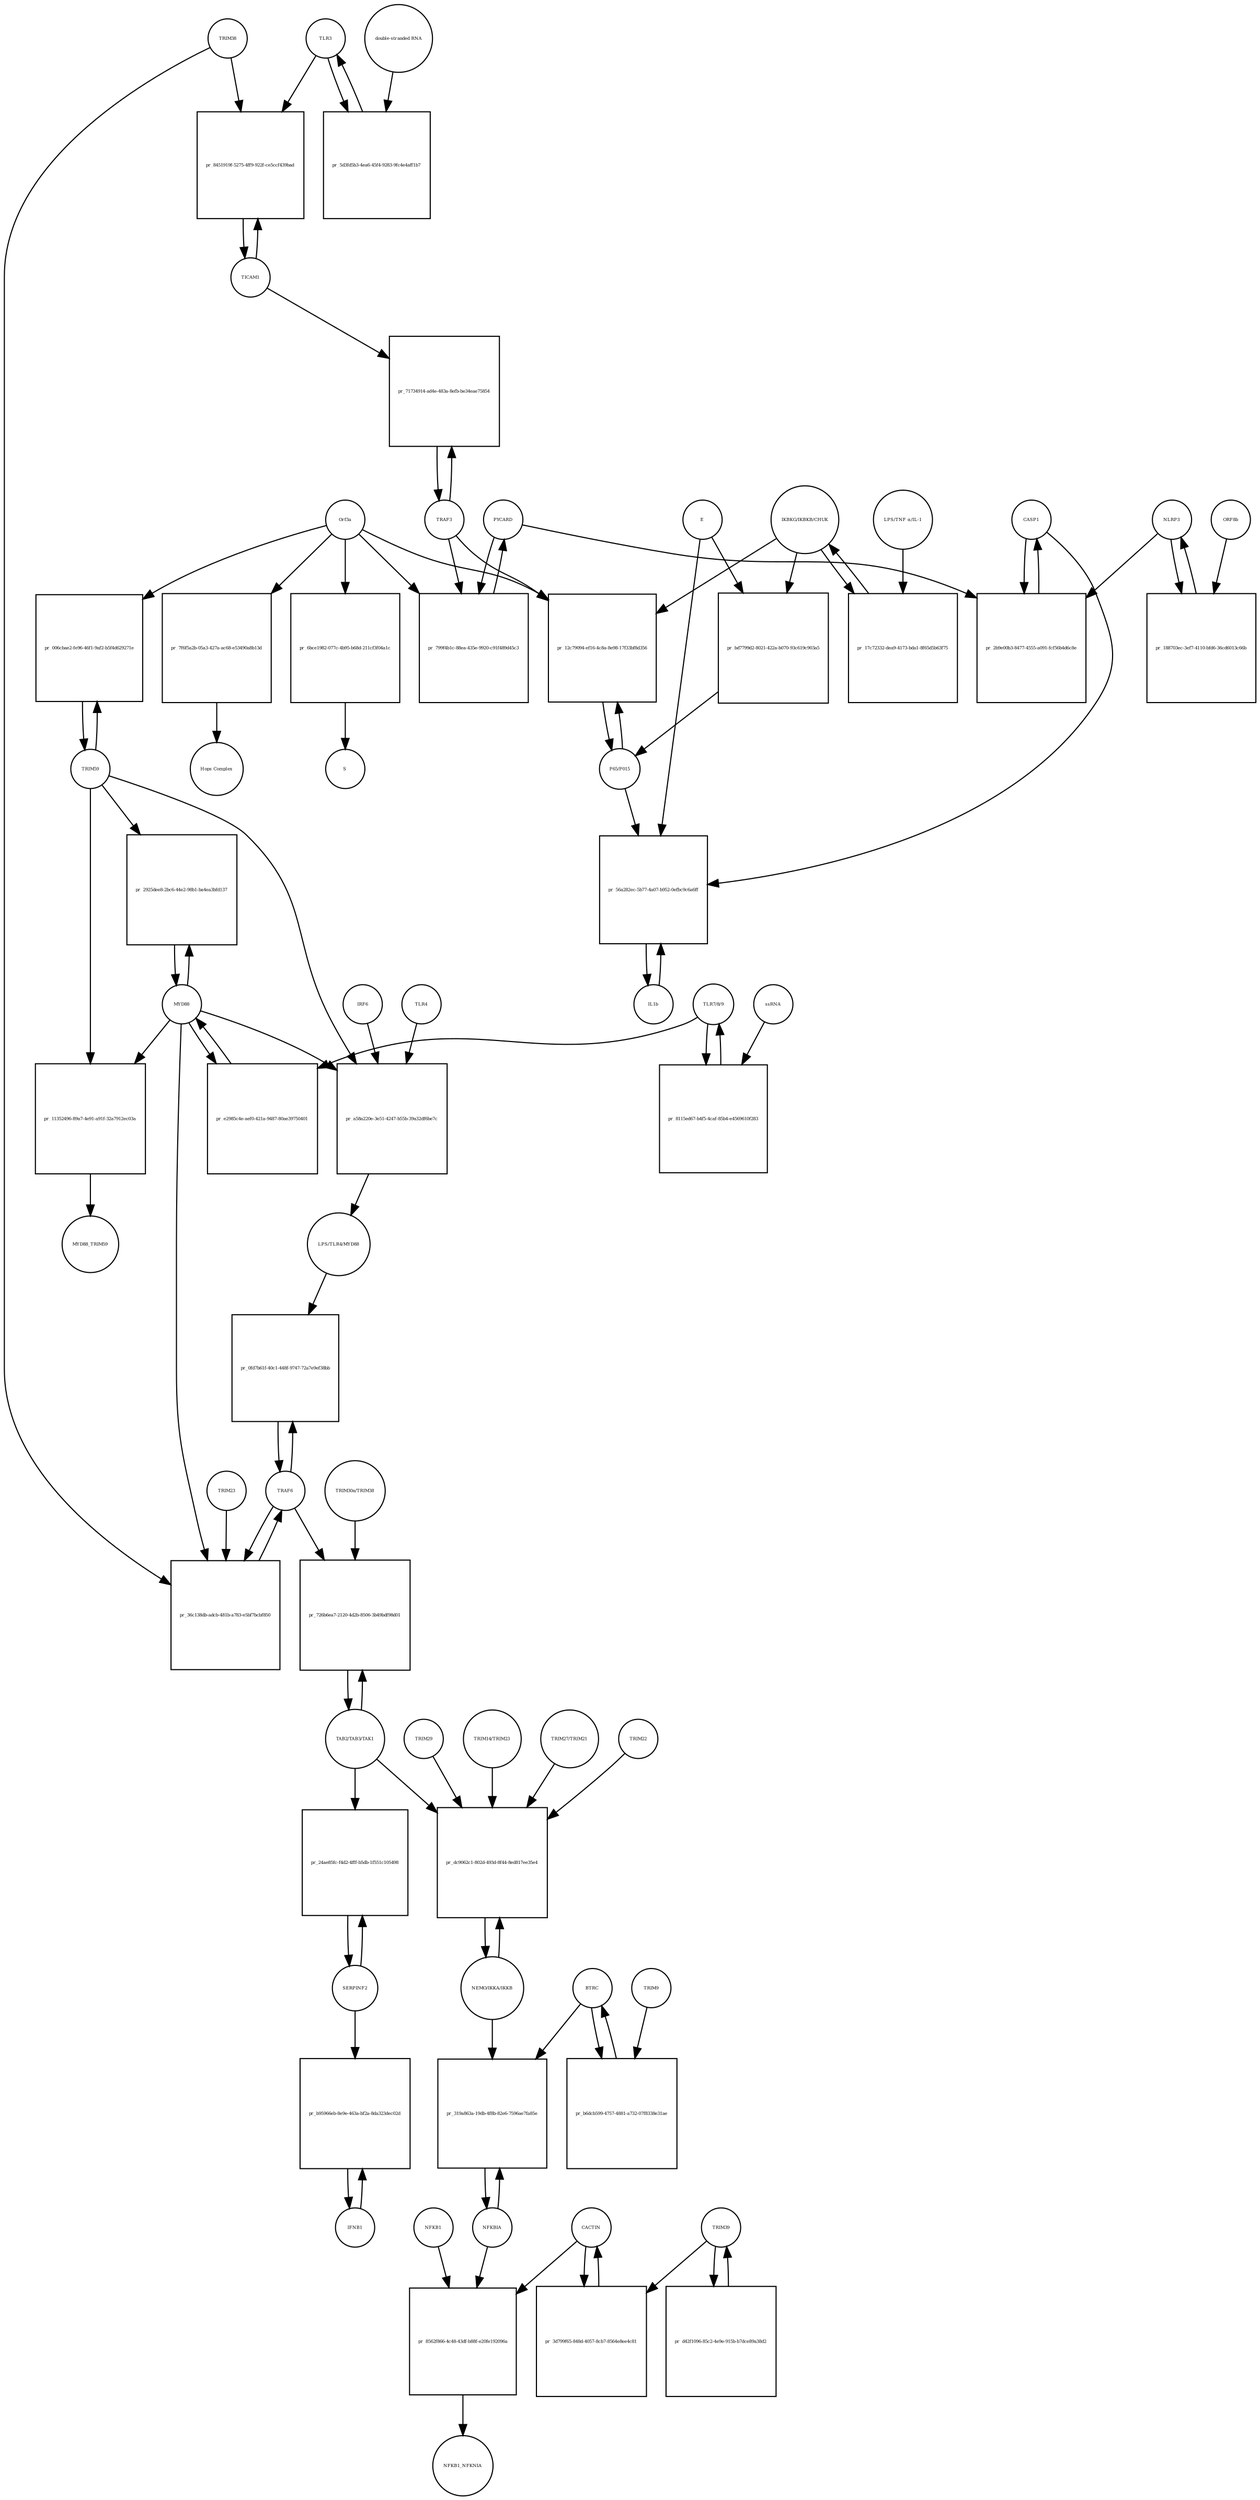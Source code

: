 strict digraph  {
CASP1 [annotation=urn_miriam_hgnc_1499, bipartite=0, cls=macromolecule, fontsize=4, label=CASP1, shape=circle];
"pr_2b9e00b3-8477-4555-a091-fcf56b4d6c8e" [annotation="", bipartite=1, cls=process, fontsize=4, label="pr_2b9e00b3-8477-4555-a091-fcf56b4d6c8e", shape=square];
PYCARD [annotation="", bipartite=0, cls="macromolecule multimer", fontsize=4, label=PYCARD, shape=circle];
NLRP3 [annotation="", bipartite=0, cls="macromolecule multimer", fontsize=4, label=NLRP3, shape=circle];
TRAF6 [annotation=urn_miriam_hgnc_12036, bipartite=0, cls=macromolecule, fontsize=4, label=TRAF6, shape=circle];
"pr_0fd7b61f-40c1-448f-9747-72a7e9ef38bb" [annotation="", bipartite=1, cls=process, fontsize=4, label="pr_0fd7b61f-40c1-448f-9747-72a7e9ef38bb", shape=square];
"LPS/TLR4/MYD88" [annotation="urn_miriam_hgnc_6121|urn_miriam_hgnc_11850|urn_miriam_hgnc_7562", bipartite=0, cls=complex, fontsize=4, label="LPS/TLR4/MYD88", shape=circle];
NFKBIA [annotation=urn_miriam_hgnc_7797, bipartite=0, cls=macromolecule, fontsize=4, label=NFKBIA, shape=circle];
"pr_319a863a-19db-4f8b-82e6-7596ae7fa85e" [annotation="", bipartite=1, cls=process, fontsize=4, label="pr_319a863a-19db-4f8b-82e6-7596ae7fa85e", shape=square];
BTRC [annotation=urn_miriam_hgnc_1144, bipartite=0, cls=macromolecule, fontsize=4, label=BTRC, shape=circle];
"NEMO/IKKA/IKKB" [annotation="urn_miriam_hgnc_5961|urn_miriam_hgnc_5960|urn_miriam_hgnc_1974", bipartite=0, cls=complex, fontsize=4, label="NEMO/IKKA/IKKB", shape=circle];
IL1b [annotation=urn_miriam_hgnc_5992, bipartite=0, cls=macromolecule, fontsize=4, label=IL1b, shape=circle];
"pr_56a282ec-5b77-4a07-b952-0efbc9c6a6ff" [annotation="", bipartite=1, cls=process, fontsize=4, label="pr_56a282ec-5b77-4a07-b952-0efbc9c6a6ff", shape=square];
E [annotation=urn_miriam_ncbiprotein_1796318600, bipartite=0, cls=macromolecule, fontsize=4, label=E, shape=circle];
"P65/P015" [annotation="urn_miriam_hgnc_9955|urn_miriam_hgnc_7794", bipartite=0, cls=complex, fontsize=4, label="P65/P015", shape=circle];
IFNB1 [annotation=urn_miriam_hgnc_5434, bipartite=0, cls=macromolecule, fontsize=4, label=IFNB1, shape=circle];
"pr_b95966eb-8e9e-463a-bf2a-8da323dec02d" [annotation="", bipartite=1, cls=process, fontsize=4, label="pr_b95966eb-8e9e-463a-bf2a-8da323dec02d", shape=square];
SERPINF2 [annotation=urn_miriam_hgnc_9075, bipartite=0, cls=macromolecule, fontsize=4, label=SERPINF2, shape=circle];
TLR3 [annotation=urn_miriam_hgnc_11849, bipartite=0, cls=macromolecule, fontsize=4, label=TLR3, shape=circle];
"pr_5d3fd5b3-4ea6-45f4-9283-9fc4e4aff1b7" [annotation="", bipartite=1, cls=process, fontsize=4, label="pr_5d3fd5b3-4ea6-45f4-9283-9fc4e4aff1b7", shape=square];
"double-stranded RNA" [annotation="", bipartite=0, cls="nucleic acid feature", fontsize=4, label="double-stranded RNA", shape=circle];
TICAM1 [annotation=urn_miriam_hgnc_18348, bipartite=0, cls=macromolecule, fontsize=4, label=TICAM1, shape=circle];
"pr_8451919f-5275-4ff9-922f-ce5ccf439bad" [annotation="", bipartite=1, cls=process, fontsize=4, label="pr_8451919f-5275-4ff9-922f-ce5ccf439bad", shape=square];
TRIM38 [annotation=urn_miriam_hgnc_10059, bipartite=0, cls=macromolecule, fontsize=4, label=TRIM38, shape=circle];
TRIM59 [annotation="urn_miriam_pubmed_22588174|urn_miriam_hgnc_30834", bipartite=0, cls=macromolecule, fontsize=4, label=TRIM59, shape=circle];
"pr_006cbae2-fe96-46f1-9af2-b5f4d629271e" [annotation="", bipartite=1, cls=process, fontsize=4, label="pr_006cbae2-fe96-46f1-9af2-b5f4d629271e", shape=square];
Orf3a [annotation=urn_miriam_uniprot_P0DTC3, bipartite=0, cls=macromolecule, fontsize=4, label=Orf3a, shape=circle];
"TLR7/8/9" [annotation="urn_miriam_hgnc_15633|urn_miriam_hgnc_15632|urn_miriam_hgnc_15631", bipartite=0, cls=complex, fontsize=4, label="TLR7/8/9", shape=circle];
"pr_8115ed67-b4f5-4caf-85b4-e4569610f283" [annotation="", bipartite=1, cls=process, fontsize=4, label="pr_8115ed67-b4f5-4caf-85b4-e4569610f283", shape=square];
ssRNA [annotation="", bipartite=0, cls="nucleic acid feature", fontsize=4, label=ssRNA, shape=circle];
MYD88 [annotation=urn_miriam_hgnc_7562, bipartite=0, cls=macromolecule, fontsize=4, label=MYD88, shape=circle];
"pr_e2985c4e-aef0-421a-9487-80ae39750401" [annotation="", bipartite=1, cls=process, fontsize=4, label="pr_e2985c4e-aef0-421a-9487-80ae39750401", shape=square];
"pr_36c138db-adcb-481b-a783-e5bf7bcbf850" [annotation="", bipartite=1, cls=process, fontsize=4, label="pr_36c138db-adcb-481b-a783-e5bf7bcbf850", shape=square];
TRIM23 [annotation=urn_miriam_hgnc_660, bipartite=0, cls=macromolecule, fontsize=4, label=TRIM23, shape=circle];
"TAB2/TAB3/TAK1" [annotation="urn_miriam_hgnc_17075|urn_miriam_hgnc_30681|urn_miriam_hgnc_6859", bipartite=0, cls=complex, fontsize=4, label="TAB2/TAB3/TAK1", shape=circle];
"pr_726b6ea7-2120-4d2b-8506-3b49bdf98d01" [annotation="", bipartite=1, cls=process, fontsize=4, label="pr_726b6ea7-2120-4d2b-8506-3b49bdf98d01", shape=square];
"TRIM30a/TRIM38" [annotation="urn_miriam_hgnc_10059|urn_miriam_uniprot_P15533", bipartite=0, cls=complex, fontsize=4, label="TRIM30a/TRIM38", shape=circle];
"pr_dc9062c1-802d-493d-8f44-8ed817ee35e4" [annotation="", bipartite=1, cls=process, fontsize=4, label="pr_dc9062c1-802d-493d-8f44-8ed817ee35e4", shape=square];
TRIM22 [annotation=urn_miriam_hgnc_16379, bipartite=0, cls=macromolecule, fontsize=4, label=TRIM22, shape=circle];
TRIM29 [annotation=urn_miriam_hgnc_17274, bipartite=0, cls=macromolecule, fontsize=4, label=TRIM29, shape=circle];
"TRIM14/TRIM23" [annotation="urn_miriam_hgnc_16283|urn_miriam_hgnc_660", bipartite=0, cls=complex, fontsize=4, label="TRIM14/TRIM23", shape=circle];
"TRIM27/TRIM21" [annotation="urn_miriam_hgnc_9975|urn_miriam_hgnc_11312", bipartite=0, cls=complex, fontsize=4, label="TRIM27/TRIM21", shape=circle];
"pr_24ae85fc-f4d2-4fff-b5db-1f551c105498" [annotation="", bipartite=1, cls=process, fontsize=4, label="pr_24ae85fc-f4d2-4fff-b5db-1f551c105498", shape=square];
TRAF3 [annotation=urn_miriam_hgnc_12033, bipartite=0, cls=macromolecule, fontsize=4, label=TRAF3, shape=circle];
"pr_71734914-ad4e-483a-8efb-be34eae75854" [annotation="", bipartite=1, cls=process, fontsize=4, label="pr_71734914-ad4e-483a-8efb-be34eae75854", shape=square];
NFKB1 [annotation=urn_miriam_hgnc_7794, bipartite=0, cls=macromolecule, fontsize=4, label=NFKB1, shape=circle];
"pr_8562f866-4c48-43df-b88f-e20fe192096a" [annotation="", bipartite=1, cls=process, fontsize=4, label="pr_8562f866-4c48-43df-b88f-e20fe192096a", shape=square];
NFKB1_NFKNIA [annotation="", bipartite=0, cls=complex, fontsize=4, label=NFKB1_NFKNIA, shape=circle];
CACTIN [annotation=urn_miriam_hgnc_29938, bipartite=0, cls=macromolecule, fontsize=4, label=CACTIN, shape=circle];
"IKBKG/IKBKB/CHUK" [annotation="urn_miriam_hgnc_5961|urn_miriam_hgnc_5960|urn_miriam_hgnc_1974", bipartite=0, cls=complex, fontsize=4, label="IKBKG/IKBKB/CHUK", shape=circle];
"pr_17c72332-dea9-4173-bda1-8f65d5b63f75" [annotation="", bipartite=1, cls=process, fontsize=4, label="pr_17c72332-dea9-4173-bda1-8f65d5b63f75", shape=square];
"LPS/TNF α/IL-1" [annotation="urn_miriam_hgnc_6121|urn_miriam_hgnc_11916|urn_miriam_hgnc_5991", bipartite=0, cls=complex, fontsize=4, label="LPS/TNF α/IL-1", shape=circle];
"pr_6bce1982-077c-4b95-b68d-211cf3f04a1c" [annotation="", bipartite=1, cls=process, fontsize=4, label="pr_6bce1982-077c-4b95-b68d-211cf3f04a1c", shape=square];
S [annotation=urn_miriam_uniprot_P0DTC2, bipartite=0, cls=macromolecule, fontsize=4, label=S, shape=circle];
"pr_12c79094-ef16-4c8a-8e98-17f33bf8d356" [annotation="", bipartite=1, cls=process, fontsize=4, label="pr_12c79094-ef16-4c8a-8e98-17f33bf8d356", shape=square];
"pr_799f4b1c-88ea-435e-9920-c91f489d45c3" [annotation="", bipartite=1, cls=process, fontsize=4, label="pr_799f4b1c-88ea-435e-9920-c91f489d45c3", shape=square];
"pr_188703ec-3ef7-4110-bfd6-36cd6013c66b" [annotation="", bipartite=1, cls=process, fontsize=4, label="pr_188703ec-3ef7-4110-bfd6-36cd6013c66b", shape=square];
ORF8b [annotation=urn_miriam_ncbiprotein_BCD58760, bipartite=0, cls=macromolecule, fontsize=4, label=ORF8b, shape=circle];
"pr_b6dcb599-4757-4881-a732-07f8338e31ae" [annotation="", bipartite=1, cls=process, fontsize=4, label="pr_b6dcb599-4757-4881-a732-07f8338e31ae", shape=square];
TRIM9 [annotation=urn_miriam_hgnc_16288, bipartite=0, cls=macromolecule, fontsize=4, label=TRIM9, shape=circle];
"pr_bd7799d2-8021-422a-b070-93c619c903a5" [annotation="", bipartite=1, cls=process, fontsize=4, label="pr_bd7799d2-8021-422a-b070-93c619c903a5", shape=square];
"pr_3d799f65-848d-4057-8cb7-8564e8ee4c81" [annotation="", bipartite=1, cls=process, fontsize=4, label="pr_3d799f65-848d-4057-8cb7-8564e8ee4c81", shape=square];
TRIM39 [annotation=urn_miriam_hgnc_10065, bipartite=0, cls=macromolecule, fontsize=4, label=TRIM39, shape=circle];
"pr_d42f1096-85c2-4e9e-915b-b7dce89a38d2" [annotation="", bipartite=1, cls=process, fontsize=4, label="pr_d42f1096-85c2-4e9e-915b-b7dce89a38d2", shape=square];
"pr_7f6f5a2b-05a3-427a-ac68-e53490a8b13d" [annotation="", bipartite=1, cls=process, fontsize=4, label="pr_7f6f5a2b-05a3-427a-ac68-e53490a8b13d", shape=square];
"Hops Complex" [annotation="urn_miriam_uniprot_J9TC74|urn_miriam_hgnc_14583|urn_miriam_hgnc_20593|urn_miriam_hgnc_24048|urn_miriam_hgnc_5013|urn_miriam_hgnc_20266", bipartite=0, cls=complex, fontsize=4, label="Hops Complex", shape=circle];
TLR4 [annotation="", bipartite=0, cls=macromolecule, fontsize=4, label=TLR4, shape=circle];
"pr_a58a220e-3e51-4247-b55b-39a32df6be7c" [annotation="", bipartite=1, cls=process, fontsize=4, label="pr_a58a220e-3e51-4247-b55b-39a32df6be7c", shape=square];
IRF6 [annotation="", bipartite=0, cls=macromolecule, fontsize=4, label=IRF6, shape=circle];
"pr_2925dee8-2bc6-44e2-98b1-ba4ea3bfd137" [annotation="", bipartite=1, cls=process, fontsize=4, label="pr_2925dee8-2bc6-44e2-98b1-ba4ea3bfd137", shape=square];
"pr_11352496-89a7-4e91-a91f-32a7912ec03a" [annotation="", bipartite=1, cls=process, fontsize=4, label="pr_11352496-89a7-4e91-a91f-32a7912ec03a", shape=square];
MYD88_TRIM59 [annotation="", bipartite=0, cls=complex, fontsize=4, label=MYD88_TRIM59, shape=circle];
CASP1 -> "pr_2b9e00b3-8477-4555-a091-fcf56b4d6c8e"  [annotation="", interaction_type=consumption];
CASP1 -> "pr_56a282ec-5b77-4a07-b952-0efbc9c6a6ff"  [annotation=urn_miriam_pubmed_31034780, interaction_type=catalysis];
"pr_2b9e00b3-8477-4555-a091-fcf56b4d6c8e" -> CASP1  [annotation="", interaction_type=production];
PYCARD -> "pr_2b9e00b3-8477-4555-a091-fcf56b4d6c8e"  [annotation="", interaction_type=consumption];
PYCARD -> "pr_799f4b1c-88ea-435e-9920-c91f489d45c3"  [annotation="", interaction_type=consumption];
NLRP3 -> "pr_2b9e00b3-8477-4555-a091-fcf56b4d6c8e"  [annotation="", interaction_type=consumption];
NLRP3 -> "pr_188703ec-3ef7-4110-bfd6-36cd6013c66b"  [annotation="", interaction_type=consumption];
TRAF6 -> "pr_0fd7b61f-40c1-448f-9747-72a7e9ef38bb"  [annotation="", interaction_type=consumption];
TRAF6 -> "pr_36c138db-adcb-481b-a783-e5bf7bcbf850"  [annotation="", interaction_type=consumption];
TRAF6 -> "pr_726b6ea7-2120-4d2b-8506-3b49bdf98d01"  [annotation="urn_miriam_pubmed_23758787|urn_miriam_pubmed_25172371|urn_miriam_pubmed_18345001", interaction_type="necessary stimulation"];
"pr_0fd7b61f-40c1-448f-9747-72a7e9ef38bb" -> TRAF6  [annotation="", interaction_type=production];
"LPS/TLR4/MYD88" -> "pr_0fd7b61f-40c1-448f-9747-72a7e9ef38bb"  [annotation=urn_miriam_pubmed_23758787, interaction_type=catalysis];
NFKBIA -> "pr_319a863a-19db-4f8b-82e6-7596ae7fa85e"  [annotation="", interaction_type=consumption];
NFKBIA -> "pr_8562f866-4c48-43df-b88f-e20fe192096a"  [annotation="", interaction_type=consumption];
"pr_319a863a-19db-4f8b-82e6-7596ae7fa85e" -> NFKBIA  [annotation="", interaction_type=production];
BTRC -> "pr_319a863a-19db-4f8b-82e6-7596ae7fa85e"  [annotation=urn_miriam_pubmed_21135871, interaction_type=catalysis];
BTRC -> "pr_b6dcb599-4757-4881-a732-07f8338e31ae"  [annotation="", interaction_type=consumption];
"NEMO/IKKA/IKKB" -> "pr_319a863a-19db-4f8b-82e6-7596ae7fa85e"  [annotation=urn_miriam_pubmed_21135871, interaction_type=catalysis];
"NEMO/IKKA/IKKB" -> "pr_dc9062c1-802d-493d-8f44-8ed817ee35e4"  [annotation="", interaction_type=consumption];
IL1b -> "pr_56a282ec-5b77-4a07-b952-0efbc9c6a6ff"  [annotation="", interaction_type=consumption];
"pr_56a282ec-5b77-4a07-b952-0efbc9c6a6ff" -> IL1b  [annotation="", interaction_type=production];
E -> "pr_56a282ec-5b77-4a07-b952-0efbc9c6a6ff"  [annotation=urn_miriam_pubmed_31034780, interaction_type=catalysis];
E -> "pr_bd7799d2-8021-422a-b070-93c619c903a5"  [annotation="urn_miriam_pubmed_32172672|urn_miriam_taxonomy_2697049", interaction_type="necessary stimulation"];
"P65/P015" -> "pr_56a282ec-5b77-4a07-b952-0efbc9c6a6ff"  [annotation=urn_miriam_pubmed_31034780, interaction_type=stimulation];
"P65/P015" -> "pr_12c79094-ef16-4c8a-8e98-17f33bf8d356"  [annotation="", interaction_type=consumption];
IFNB1 -> "pr_b95966eb-8e9e-463a-bf2a-8da323dec02d"  [annotation="", interaction_type=consumption];
"pr_b95966eb-8e9e-463a-bf2a-8da323dec02d" -> IFNB1  [annotation="", interaction_type=production];
SERPINF2 -> "pr_b95966eb-8e9e-463a-bf2a-8da323dec02d"  [annotation=urn_miriam_pubmed_17706453, interaction_type=stimulation];
SERPINF2 -> "pr_24ae85fc-f4d2-4fff-b5db-1f551c105498"  [annotation="", interaction_type=consumption];
TLR3 -> "pr_5d3fd5b3-4ea6-45f4-9283-9fc4e4aff1b7"  [annotation="", interaction_type=consumption];
TLR3 -> "pr_8451919f-5275-4ff9-922f-ce5ccf439bad"  [annotation="urn_miriam_pubmed_23758787|urn_miriam_pubmed_22539786", interaction_type="necessary stimulation"];
"pr_5d3fd5b3-4ea6-45f4-9283-9fc4e4aff1b7" -> TLR3  [annotation="", interaction_type=production];
"double-stranded RNA" -> "pr_5d3fd5b3-4ea6-45f4-9283-9fc4e4aff1b7"  [annotation=urn_miriam_pubmed_23758787, interaction_type="necessary stimulation"];
TICAM1 -> "pr_8451919f-5275-4ff9-922f-ce5ccf439bad"  [annotation="", interaction_type=consumption];
TICAM1 -> "pr_71734914-ad4e-483a-8efb-be34eae75854"  [annotation=urn_miriam_pubmed_28829373, interaction_type="necessary stimulation"];
"pr_8451919f-5275-4ff9-922f-ce5ccf439bad" -> TICAM1  [annotation="", interaction_type=production];
TRIM38 -> "pr_8451919f-5275-4ff9-922f-ce5ccf439bad"  [annotation="urn_miriam_pubmed_23758787|urn_miriam_pubmed_22539786", interaction_type=inhibition];
TRIM38 -> "pr_36c138db-adcb-481b-a783-e5bf7bcbf850"  [annotation="urn_miriam_pubmed_15361868|urn_miriam_pubmed_22539786|urn_miriam_pubmed_20724660", interaction_type=inhibition];
TRIM59 -> "pr_006cbae2-fe96-46f1-9af2-b5f4d629271e"  [annotation="", interaction_type=consumption];
TRIM59 -> "pr_a58a220e-3e51-4247-b55b-39a32df6be7c"  [annotation="", interaction_type=inhibition];
TRIM59 -> "pr_2925dee8-2bc6-44e2-98b1-ba4ea3bfd137"  [annotation="", interaction_type=inhibition];
TRIM59 -> "pr_11352496-89a7-4e91-a91f-32a7912ec03a"  [annotation="", interaction_type=consumption];
"pr_006cbae2-fe96-46f1-9af2-b5f4d629271e" -> TRIM59  [annotation="", interaction_type=production];
Orf3a -> "pr_006cbae2-fe96-46f1-9af2-b5f4d629271e"  [annotation=urn_miriam_pubmed_28829373, interaction_type="necessary stimulation"];
Orf3a -> "pr_6bce1982-077c-4b95-b68d-211cf3f04a1c"  [annotation=urn_miriam_pubmed_32172672, interaction_type="necessary stimulation"];
Orf3a -> "pr_12c79094-ef16-4c8a-8e98-17f33bf8d356"  [annotation="urn_miriam_pubmed_31034780|urn_miriam_pubmed_32172672", interaction_type="necessary stimulation"];
Orf3a -> "pr_799f4b1c-88ea-435e-9920-c91f489d45c3"  [annotation=urn_miriam_pubmed_32172672, interaction_type="necessary stimulation"];
Orf3a -> "pr_7f6f5a2b-05a3-427a-ac68-e53490a8b13d"  [annotation="urn_miriam_pubmed_15316659|urn_miriam_pubmed_17715238|urn_miriam_pubmed_25375324|urn_miriam_pubmed_19590927", interaction_type="necessary stimulation"];
"TLR7/8/9" -> "pr_8115ed67-b4f5-4caf-85b4-e4569610f283"  [annotation="", interaction_type=consumption];
"TLR7/8/9" -> "pr_e2985c4e-aef0-421a-9487-80ae39750401"  [annotation=urn_miriam_pubmed_15361868, interaction_type="necessary stimulation"];
"pr_8115ed67-b4f5-4caf-85b4-e4569610f283" -> "TLR7/8/9"  [annotation="", interaction_type=production];
ssRNA -> "pr_8115ed67-b4f5-4caf-85b4-e4569610f283"  [annotation=urn_miriam_pubmed_21782231, interaction_type="necessary stimulation"];
MYD88 -> "pr_e2985c4e-aef0-421a-9487-80ae39750401"  [annotation="", interaction_type=consumption];
MYD88 -> "pr_36c138db-adcb-481b-a783-e5bf7bcbf850"  [annotation="urn_miriam_pubmed_15361868|urn_miriam_pubmed_22539786|urn_miriam_pubmed_20724660", interaction_type="necessary stimulation"];
MYD88 -> "pr_a58a220e-3e51-4247-b55b-39a32df6be7c"  [annotation="", interaction_type=consumption];
MYD88 -> "pr_2925dee8-2bc6-44e2-98b1-ba4ea3bfd137"  [annotation="", interaction_type=consumption];
MYD88 -> "pr_11352496-89a7-4e91-a91f-32a7912ec03a"  [annotation="", interaction_type=consumption];
"pr_e2985c4e-aef0-421a-9487-80ae39750401" -> MYD88  [annotation="", interaction_type=production];
"pr_36c138db-adcb-481b-a783-e5bf7bcbf850" -> TRAF6  [annotation="", interaction_type=production];
TRIM23 -> "pr_36c138db-adcb-481b-a783-e5bf7bcbf850"  [annotation="urn_miriam_pubmed_15361868|urn_miriam_pubmed_22539786|urn_miriam_pubmed_20724660", interaction_type="necessary stimulation"];
"TAB2/TAB3/TAK1" -> "pr_726b6ea7-2120-4d2b-8506-3b49bdf98d01"  [annotation="", interaction_type=consumption];
"TAB2/TAB3/TAK1" -> "pr_dc9062c1-802d-493d-8f44-8ed817ee35e4"  [annotation="urn_miriam_pubmed_23758787|urn_miriam_pubmed_23408607|urn_miriam_pubmed_26358190|urn_miriam_pubmed_27695001|urn_miriam_pubmed_24379373|urn_miriam_pubmed_20724660", interaction_type="necessary stimulation"];
"TAB2/TAB3/TAK1" -> "pr_24ae85fc-f4d2-4fff-b5db-1f551c105498"  [annotation=urn_miriam_pubmed_17706453, interaction_type="necessary stimulation"];
"pr_726b6ea7-2120-4d2b-8506-3b49bdf98d01" -> "TAB2/TAB3/TAK1"  [annotation="", interaction_type=production];
"TRIM30a/TRIM38" -> "pr_726b6ea7-2120-4d2b-8506-3b49bdf98d01"  [annotation="urn_miriam_pubmed_23758787|urn_miriam_pubmed_25172371|urn_miriam_pubmed_18345001", interaction_type=inhibition];
"pr_dc9062c1-802d-493d-8f44-8ed817ee35e4" -> "NEMO/IKKA/IKKB"  [annotation="", interaction_type=production];
TRIM22 -> "pr_dc9062c1-802d-493d-8f44-8ed817ee35e4"  [annotation="urn_miriam_pubmed_23758787|urn_miriam_pubmed_23408607|urn_miriam_pubmed_26358190|urn_miriam_pubmed_27695001|urn_miriam_pubmed_24379373|urn_miriam_pubmed_20724660", interaction_type=inhibition];
TRIM29 -> "pr_dc9062c1-802d-493d-8f44-8ed817ee35e4"  [annotation="urn_miriam_pubmed_23758787|urn_miriam_pubmed_23408607|urn_miriam_pubmed_26358190|urn_miriam_pubmed_27695001|urn_miriam_pubmed_24379373|urn_miriam_pubmed_20724660", interaction_type=inhibition];
"TRIM14/TRIM23" -> "pr_dc9062c1-802d-493d-8f44-8ed817ee35e4"  [annotation="urn_miriam_pubmed_23758787|urn_miriam_pubmed_23408607|urn_miriam_pubmed_26358190|urn_miriam_pubmed_27695001|urn_miriam_pubmed_24379373|urn_miriam_pubmed_20724660", interaction_type="necessary stimulation"];
"TRIM27/TRIM21" -> "pr_dc9062c1-802d-493d-8f44-8ed817ee35e4"  [annotation="urn_miriam_pubmed_23758787|urn_miriam_pubmed_23408607|urn_miriam_pubmed_26358190|urn_miriam_pubmed_27695001|urn_miriam_pubmed_24379373|urn_miriam_pubmed_20724660", interaction_type=inhibition];
"pr_24ae85fc-f4d2-4fff-b5db-1f551c105498" -> SERPINF2  [annotation="", interaction_type=production];
TRAF3 -> "pr_71734914-ad4e-483a-8efb-be34eae75854"  [annotation="", interaction_type=consumption];
TRAF3 -> "pr_12c79094-ef16-4c8a-8e98-17f33bf8d356"  [annotation="urn_miriam_pubmed_31034780|urn_miriam_pubmed_32172672", interaction_type=catalysis];
TRAF3 -> "pr_799f4b1c-88ea-435e-9920-c91f489d45c3"  [annotation=urn_miriam_pubmed_32172672, interaction_type=catalysis];
"pr_71734914-ad4e-483a-8efb-be34eae75854" -> TRAF3  [annotation="", interaction_type=production];
NFKB1 -> "pr_8562f866-4c48-43df-b88f-e20fe192096a"  [annotation="", interaction_type=consumption];
"pr_8562f866-4c48-43df-b88f-e20fe192096a" -> NFKB1_NFKNIA  [annotation="", interaction_type=production];
CACTIN -> "pr_8562f866-4c48-43df-b88f-e20fe192096a"  [annotation=urn_miriam_pubmed_26999213, interaction_type=inhibition];
CACTIN -> "pr_3d799f65-848d-4057-8cb7-8564e8ee4c81"  [annotation="", interaction_type=consumption];
"IKBKG/IKBKB/CHUK" -> "pr_17c72332-dea9-4173-bda1-8f65d5b63f75"  [annotation="", interaction_type=consumption];
"IKBKG/IKBKB/CHUK" -> "pr_12c79094-ef16-4c8a-8e98-17f33bf8d356"  [annotation="urn_miriam_pubmed_31034780|urn_miriam_pubmed_32172672", interaction_type=catalysis];
"IKBKG/IKBKB/CHUK" -> "pr_bd7799d2-8021-422a-b070-93c619c903a5"  [annotation="", interaction_type=consumption];
"pr_17c72332-dea9-4173-bda1-8f65d5b63f75" -> "IKBKG/IKBKB/CHUK"  [annotation="", interaction_type=production];
"LPS/TNF α/IL-1" -> "pr_17c72332-dea9-4173-bda1-8f65d5b63f75"  [annotation="urn_miriam_pubmed_32172672|urn_miriam_taxonomy_2697049", interaction_type=catalysis];
"pr_6bce1982-077c-4b95-b68d-211cf3f04a1c" -> S  [annotation="", interaction_type=production];
"pr_12c79094-ef16-4c8a-8e98-17f33bf8d356" -> "P65/P015"  [annotation="", interaction_type=production];
"pr_799f4b1c-88ea-435e-9920-c91f489d45c3" -> PYCARD  [annotation="", interaction_type=production];
"pr_188703ec-3ef7-4110-bfd6-36cd6013c66b" -> NLRP3  [annotation="", interaction_type=production];
ORF8b -> "pr_188703ec-3ef7-4110-bfd6-36cd6013c66b"  [annotation=urn_miriam_pubmed_32172672, interaction_type="necessary stimulation"];
"pr_b6dcb599-4757-4881-a732-07f8338e31ae" -> BTRC  [annotation="", interaction_type=production];
TRIM9 -> "pr_b6dcb599-4757-4881-a732-07f8338e31ae"  [annotation=urn_miriam_pubmed_21135871, interaction_type=inhibition];
"pr_bd7799d2-8021-422a-b070-93c619c903a5" -> "P65/P015"  [annotation="", interaction_type=production];
"pr_3d799f65-848d-4057-8cb7-8564e8ee4c81" -> CACTIN  [annotation="", interaction_type=production];
TRIM39 -> "pr_3d799f65-848d-4057-8cb7-8564e8ee4c81"  [annotation=urn_miriam_pubmed_26999213, interaction_type="necessary stimulation"];
TRIM39 -> "pr_d42f1096-85c2-4e9e-915b-b7dce89a38d2"  [annotation="", interaction_type=consumption];
"pr_d42f1096-85c2-4e9e-915b-b7dce89a38d2" -> TRIM39  [annotation="", interaction_type=production];
"pr_7f6f5a2b-05a3-427a-ac68-e53490a8b13d" -> "Hops Complex"  [annotation="", interaction_type=production];
TLR4 -> "pr_a58a220e-3e51-4247-b55b-39a32df6be7c"  [annotation="", interaction_type=consumption];
"pr_a58a220e-3e51-4247-b55b-39a32df6be7c" -> "LPS/TLR4/MYD88"  [annotation="", interaction_type=production];
IRF6 -> "pr_a58a220e-3e51-4247-b55b-39a32df6be7c"  [annotation="", interaction_type=consumption];
"pr_2925dee8-2bc6-44e2-98b1-ba4ea3bfd137" -> MYD88  [annotation="", interaction_type=production];
"pr_11352496-89a7-4e91-a91f-32a7912ec03a" -> MYD88_TRIM59  [annotation="", interaction_type=production];
}
